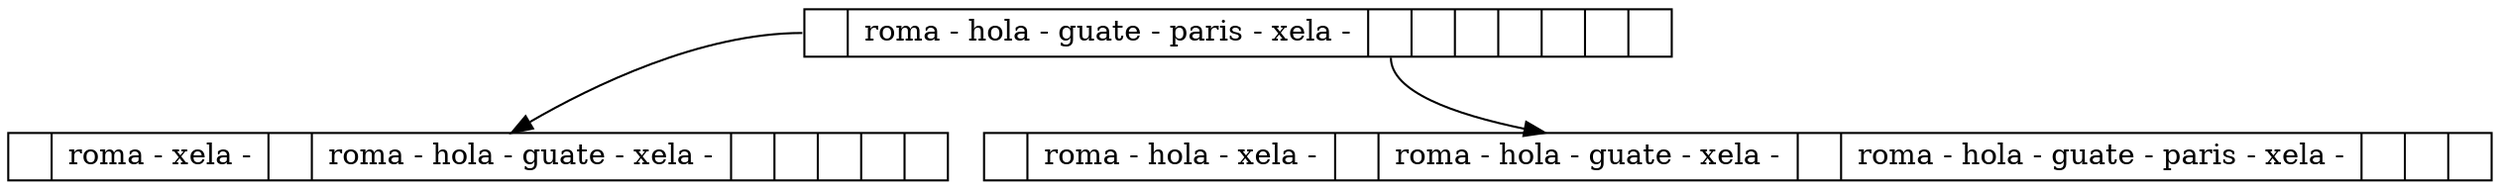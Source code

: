 digraph G {
node [shape = record,height=.1]node0[label = "<f0>| roma - 
hola - 
guate - 
paris - 
xela - 
 |<f1>|  |<f2>|  |<f3>|  | <f4> "];
node1[label = "<f0>| roma - 
xela - 
 |<f1>| roma - 
hola - 
guate - 
xela - 
 |<f2>|  |<f3>|  | <f4> "];
"node0": f0 -> "node1"
node3[label = "<f0>| roma - 
hola - 
xela - 
 |<f1>| roma - 
hola - 
guate - 
xela - 
 |<f2>| roma - 
hola - 
guate - 
paris - 
xela - 
 |<f3>|  | <f4> "];
"node0": f1 -> "node3"
}